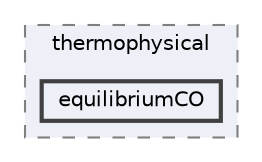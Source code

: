 digraph "applications/utilities/thermophysical/equilibriumCO"
{
 // LATEX_PDF_SIZE
  bgcolor="transparent";
  edge [fontname=Helvetica,fontsize=10,labelfontname=Helvetica,labelfontsize=10];
  node [fontname=Helvetica,fontsize=10,shape=box,height=0.2,width=0.4];
  compound=true
  subgraph clusterdir_ad006ac2d4adf68d191bc9af38a824ca {
    graph [ bgcolor="#edf0f7", pencolor="grey50", label="thermophysical", fontname=Helvetica,fontsize=10 style="filled,dashed", URL="dir_ad006ac2d4adf68d191bc9af38a824ca.html",tooltip=""]
  dir_951da15e0d5e25ea971ef53cbd589459 [label="equilibriumCO", fillcolor="#edf0f7", color="grey25", style="filled,bold", URL="dir_951da15e0d5e25ea971ef53cbd589459.html",tooltip=""];
  }
}
